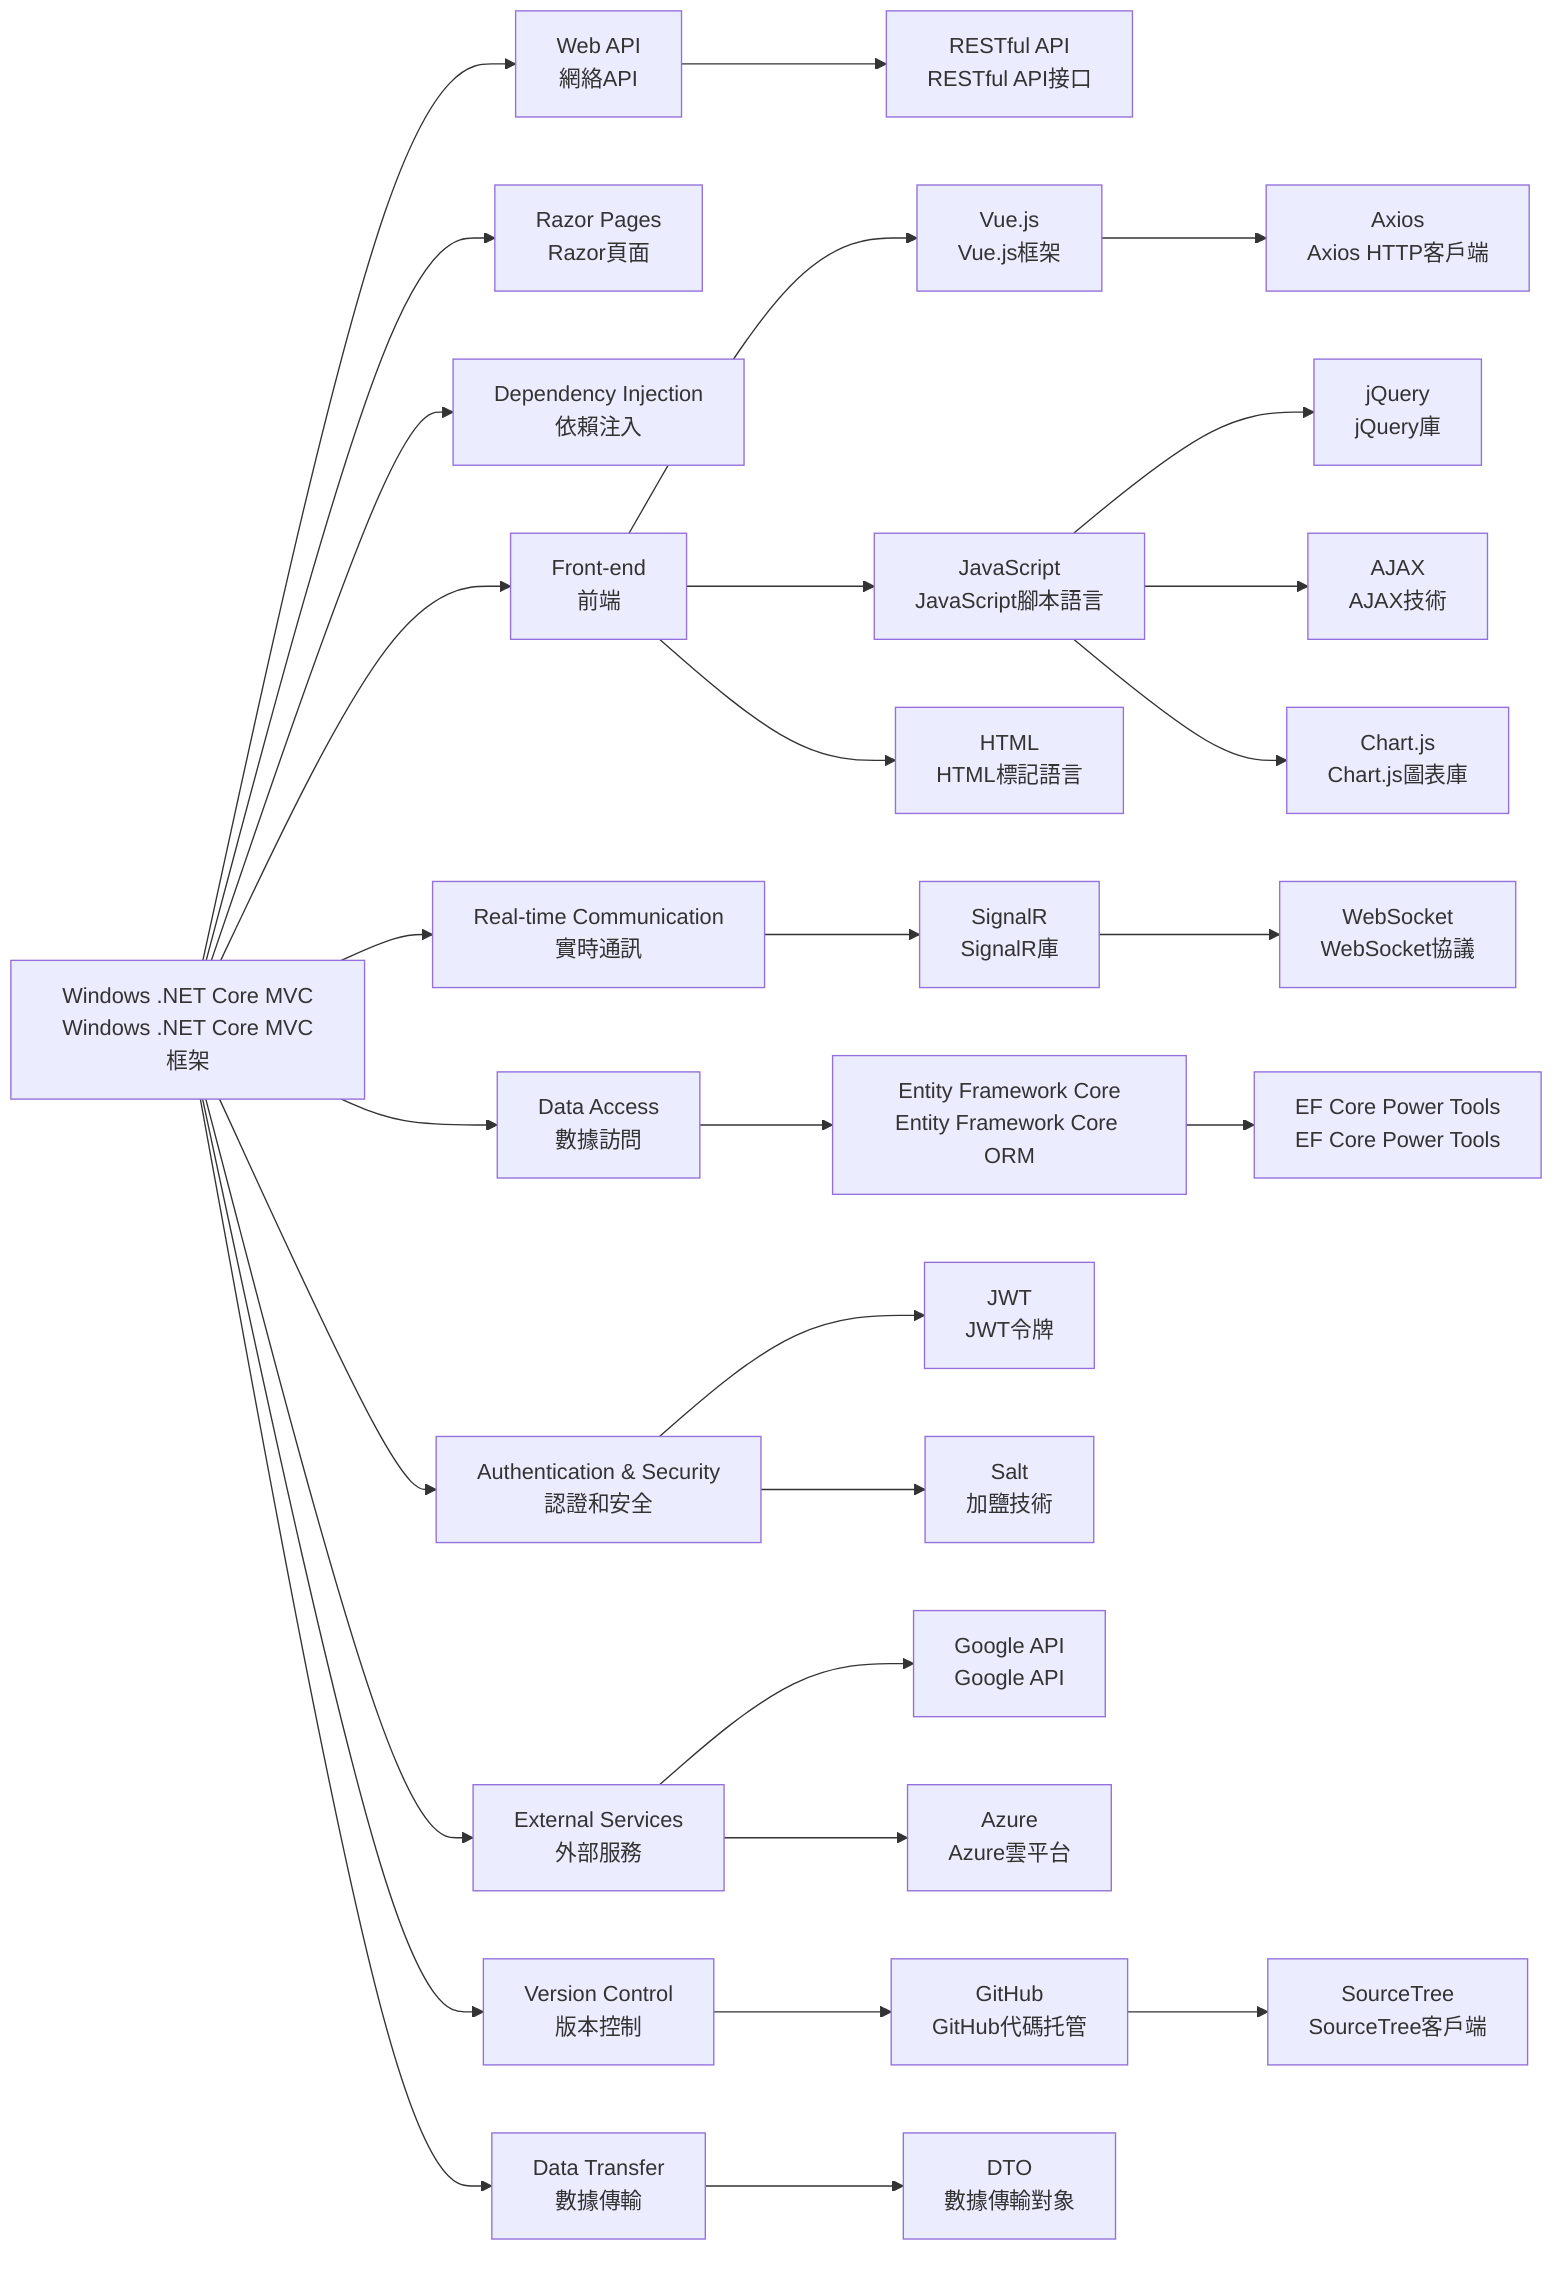 graph LR
    A[Windows .NET Core MVC<br>Windows .NET Core MVC框架] --> B[Web API<br>網絡API]
    A --> C[Razor Pages<br>Razor頁面]
    B --> D[RESTful API<br>RESTful API接口]
    A --> E[Dependency Injection<br>依賴注入]
    
    A --> F[Front-end<br>前端]
    F --> G[Vue.js<br>Vue.js框架]
    F --> H[JavaScript<br>JavaScript腳本語言]
    F --> I[HTML<br>HTML標記語言]
    
    G --> J[Axios<br>Axios HTTP客戶端]
    H --> K[jQuery<br>jQuery庫]
    H --> L[AJAX<br>AJAX技術]
    H --> M[Chart.js<br>Chart.js圖表庫]
    
    A --> N[Real-time Communication<br>實時通訊]
    N --> O[SignalR<br>SignalR庫]
    O --> P[WebSocket<br>WebSocket協議]
    
    A --> Q[Data Access<br>數據訪問]
    Q --> R[Entity Framework Core<br>Entity Framework Core ORM]
    R --> S[EF Core Power Tools<br>EF Core Power Tools]
    
    A --> T[Authentication & Security<br>認證和安全]
    T --> U[JWT<br>JWT令牌]
    T --> V[Salt<br>加鹽技術]
    
    A --> W[External Services<br>外部服務]
    W --> X[Google API<br>Google API]
    W --> Y[Azure<br>Azure雲平台]
    
    A --> Z[Version Control<br>版本控制]
    Z --> AA[GitHub<br>GitHub代碼托管]
    AA --> AB[SourceTree<br>SourceTree客戶端]
    
    A --> AC[Data Transfer<br>數據傳輸]
    AC --> AD[DTO<br>數據傳輸對象]